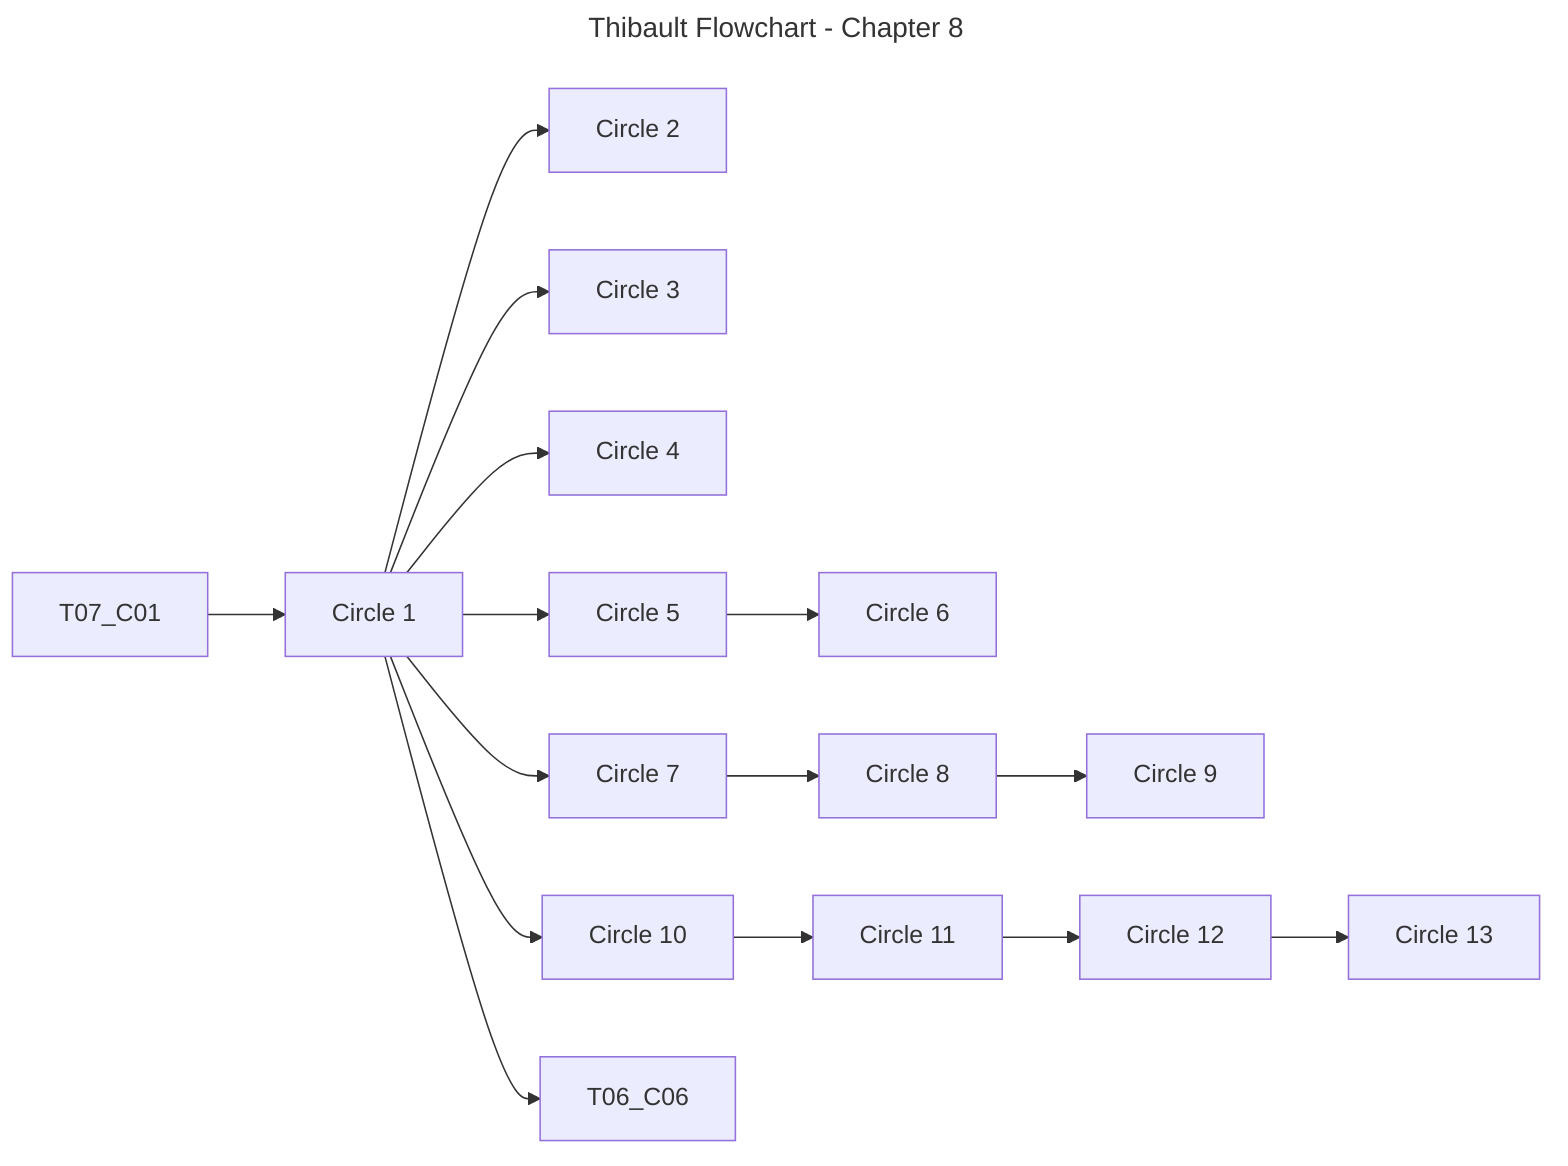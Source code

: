 ---
title: Thibault Flowchart - Chapter 8
config:
  layout: dagre
  flowchart:
    htmlLabels: false
---
flowchart LR
	%% Nodes
	T08_C01["Circle 1"]
	T08_C02["Circle 2"]
	T08_C03["Circle 3"]
	T08_C04["Circle 4"]
	T08_C05["Circle 5"]
	T08_C06["Circle 6"]
	T08_C07["Circle 7"]
	T08_C08["Circle 8"]
	T08_C09["Circle 9"]
	T08_C10["Circle 10"]
	T08_C11["Circle 11"]
	T08_C12["Circle 12"]
	T08_C13["Circle 13"]

	%% Edges
    
    %% External Edges
    T07_C01 --> T08_C01
    T08_C01 --> T06_C06

	T08_C01 --> T08_C02
	T08_C01 --> T08_C03
	T08_C01 --> T08_C04
	T08_C01 --> T08_C05
	T08_C05 --> T08_C06
	T08_C01 --> T08_C07
	T08_C07 --> T08_C08
	T08_C08 --> T08_C09
	T08_C01 --> T08_C10
	T08_C10 --> T08_C11
	T08_C11 --> T08_C12
	T08_C12 --> T08_C13